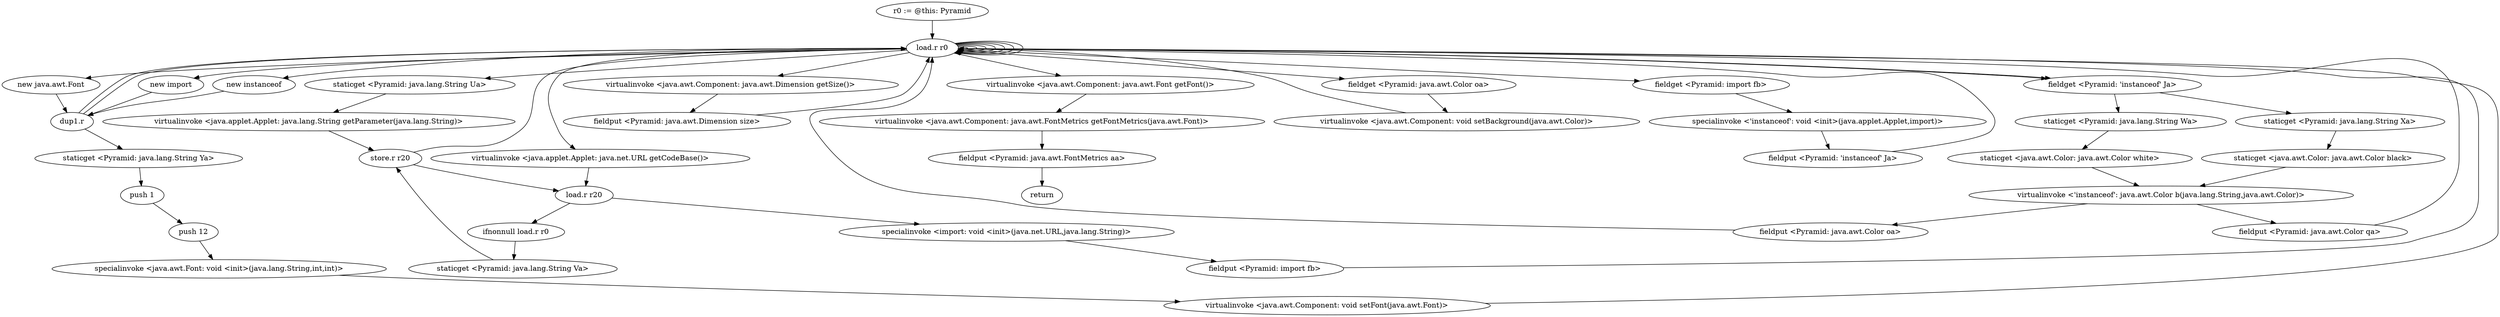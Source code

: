 digraph "" {
    "r0 := @this: Pyramid"
    "load.r r0"
    "r0 := @this: Pyramid"->"load.r r0";
    "staticget <Pyramid: java.lang.String Ua>"
    "load.r r0"->"staticget <Pyramid: java.lang.String Ua>";
    "virtualinvoke <java.applet.Applet: java.lang.String getParameter(java.lang.String)>"
    "staticget <Pyramid: java.lang.String Ua>"->"virtualinvoke <java.applet.Applet: java.lang.String getParameter(java.lang.String)>";
    "store.r r20"
    "virtualinvoke <java.applet.Applet: java.lang.String getParameter(java.lang.String)>"->"store.r r20";
    "load.r r20"
    "store.r r20"->"load.r r20";
    "ifnonnull load.r r0"
    "load.r r20"->"ifnonnull load.r r0";
    "staticget <Pyramid: java.lang.String Va>"
    "ifnonnull load.r r0"->"staticget <Pyramid: java.lang.String Va>";
    "staticget <Pyramid: java.lang.String Va>"->"store.r r20";
    "store.r r20"->"load.r r0";
    "new import"
    "load.r r0"->"new import";
    "dup1.r"
    "new import"->"dup1.r";
    "dup1.r"->"load.r r0";
    "virtualinvoke <java.applet.Applet: java.net.URL getCodeBase()>"
    "load.r r0"->"virtualinvoke <java.applet.Applet: java.net.URL getCodeBase()>";
    "virtualinvoke <java.applet.Applet: java.net.URL getCodeBase()>"->"load.r r20";
    "specialinvoke <import: void <init>(java.net.URL,java.lang.String)>"
    "load.r r20"->"specialinvoke <import: void <init>(java.net.URL,java.lang.String)>";
    "fieldput <Pyramid: import fb>"
    "specialinvoke <import: void <init>(java.net.URL,java.lang.String)>"->"fieldput <Pyramid: import fb>";
    "fieldput <Pyramid: import fb>"->"load.r r0";
    "new instanceof"
    "load.r r0"->"new instanceof";
    "new instanceof"->"dup1.r";
    "dup1.r"->"load.r r0";
    "load.r r0"->"load.r r0";
    "fieldget <Pyramid: import fb>"
    "load.r r0"->"fieldget <Pyramid: import fb>";
    "specialinvoke <'instanceof': void <init>(java.applet.Applet,import)>"
    "fieldget <Pyramid: import fb>"->"specialinvoke <'instanceof': void <init>(java.applet.Applet,import)>";
    "fieldput <Pyramid: 'instanceof' Ja>"
    "specialinvoke <'instanceof': void <init>(java.applet.Applet,import)>"->"fieldput <Pyramid: 'instanceof' Ja>";
    "fieldput <Pyramid: 'instanceof' Ja>"->"load.r r0";
    "load.r r0"->"load.r r0";
    "virtualinvoke <java.awt.Component: java.awt.Dimension getSize()>"
    "load.r r0"->"virtualinvoke <java.awt.Component: java.awt.Dimension getSize()>";
    "fieldput <Pyramid: java.awt.Dimension size>"
    "virtualinvoke <java.awt.Component: java.awt.Dimension getSize()>"->"fieldput <Pyramid: java.awt.Dimension size>";
    "fieldput <Pyramid: java.awt.Dimension size>"->"load.r r0";
    "load.r r0"->"load.r r0";
    "fieldget <Pyramid: 'instanceof' Ja>"
    "load.r r0"->"fieldget <Pyramid: 'instanceof' Ja>";
    "staticget <Pyramid: java.lang.String Wa>"
    "fieldget <Pyramid: 'instanceof' Ja>"->"staticget <Pyramid: java.lang.String Wa>";
    "staticget <java.awt.Color: java.awt.Color white>"
    "staticget <Pyramid: java.lang.String Wa>"->"staticget <java.awt.Color: java.awt.Color white>";
    "virtualinvoke <'instanceof': java.awt.Color b(java.lang.String,java.awt.Color)>"
    "staticget <java.awt.Color: java.awt.Color white>"->"virtualinvoke <'instanceof': java.awt.Color b(java.lang.String,java.awt.Color)>";
    "fieldput <Pyramid: java.awt.Color oa>"
    "virtualinvoke <'instanceof': java.awt.Color b(java.lang.String,java.awt.Color)>"->"fieldput <Pyramid: java.awt.Color oa>";
    "fieldput <Pyramid: java.awt.Color oa>"->"load.r r0";
    "load.r r0"->"load.r r0";
    "load.r r0"->"fieldget <Pyramid: 'instanceof' Ja>";
    "staticget <Pyramid: java.lang.String Xa>"
    "fieldget <Pyramid: 'instanceof' Ja>"->"staticget <Pyramid: java.lang.String Xa>";
    "staticget <java.awt.Color: java.awt.Color black>"
    "staticget <Pyramid: java.lang.String Xa>"->"staticget <java.awt.Color: java.awt.Color black>";
    "staticget <java.awt.Color: java.awt.Color black>"->"virtualinvoke <'instanceof': java.awt.Color b(java.lang.String,java.awt.Color)>";
    "fieldput <Pyramid: java.awt.Color qa>"
    "virtualinvoke <'instanceof': java.awt.Color b(java.lang.String,java.awt.Color)>"->"fieldput <Pyramid: java.awt.Color qa>";
    "fieldput <Pyramid: java.awt.Color qa>"->"load.r r0";
    "load.r r0"->"load.r r0";
    "fieldget <Pyramid: java.awt.Color oa>"
    "load.r r0"->"fieldget <Pyramid: java.awt.Color oa>";
    "virtualinvoke <java.awt.Component: void setBackground(java.awt.Color)>"
    "fieldget <Pyramid: java.awt.Color oa>"->"virtualinvoke <java.awt.Component: void setBackground(java.awt.Color)>";
    "virtualinvoke <java.awt.Component: void setBackground(java.awt.Color)>"->"load.r r0";
    "new java.awt.Font"
    "load.r r0"->"new java.awt.Font";
    "new java.awt.Font"->"dup1.r";
    "staticget <Pyramid: java.lang.String Ya>"
    "dup1.r"->"staticget <Pyramid: java.lang.String Ya>";
    "push 1"
    "staticget <Pyramid: java.lang.String Ya>"->"push 1";
    "push 12"
    "push 1"->"push 12";
    "specialinvoke <java.awt.Font: void <init>(java.lang.String,int,int)>"
    "push 12"->"specialinvoke <java.awt.Font: void <init>(java.lang.String,int,int)>";
    "virtualinvoke <java.awt.Component: void setFont(java.awt.Font)>"
    "specialinvoke <java.awt.Font: void <init>(java.lang.String,int,int)>"->"virtualinvoke <java.awt.Component: void setFont(java.awt.Font)>";
    "virtualinvoke <java.awt.Component: void setFont(java.awt.Font)>"->"load.r r0";
    "load.r r0"->"load.r r0";
    "load.r r0"->"load.r r0";
    "virtualinvoke <java.awt.Component: java.awt.Font getFont()>"
    "load.r r0"->"virtualinvoke <java.awt.Component: java.awt.Font getFont()>";
    "virtualinvoke <java.awt.Component: java.awt.FontMetrics getFontMetrics(java.awt.Font)>"
    "virtualinvoke <java.awt.Component: java.awt.Font getFont()>"->"virtualinvoke <java.awt.Component: java.awt.FontMetrics getFontMetrics(java.awt.Font)>";
    "fieldput <Pyramid: java.awt.FontMetrics aa>"
    "virtualinvoke <java.awt.Component: java.awt.FontMetrics getFontMetrics(java.awt.Font)>"->"fieldput <Pyramid: java.awt.FontMetrics aa>";
    "return"
    "fieldput <Pyramid: java.awt.FontMetrics aa>"->"return";
}
